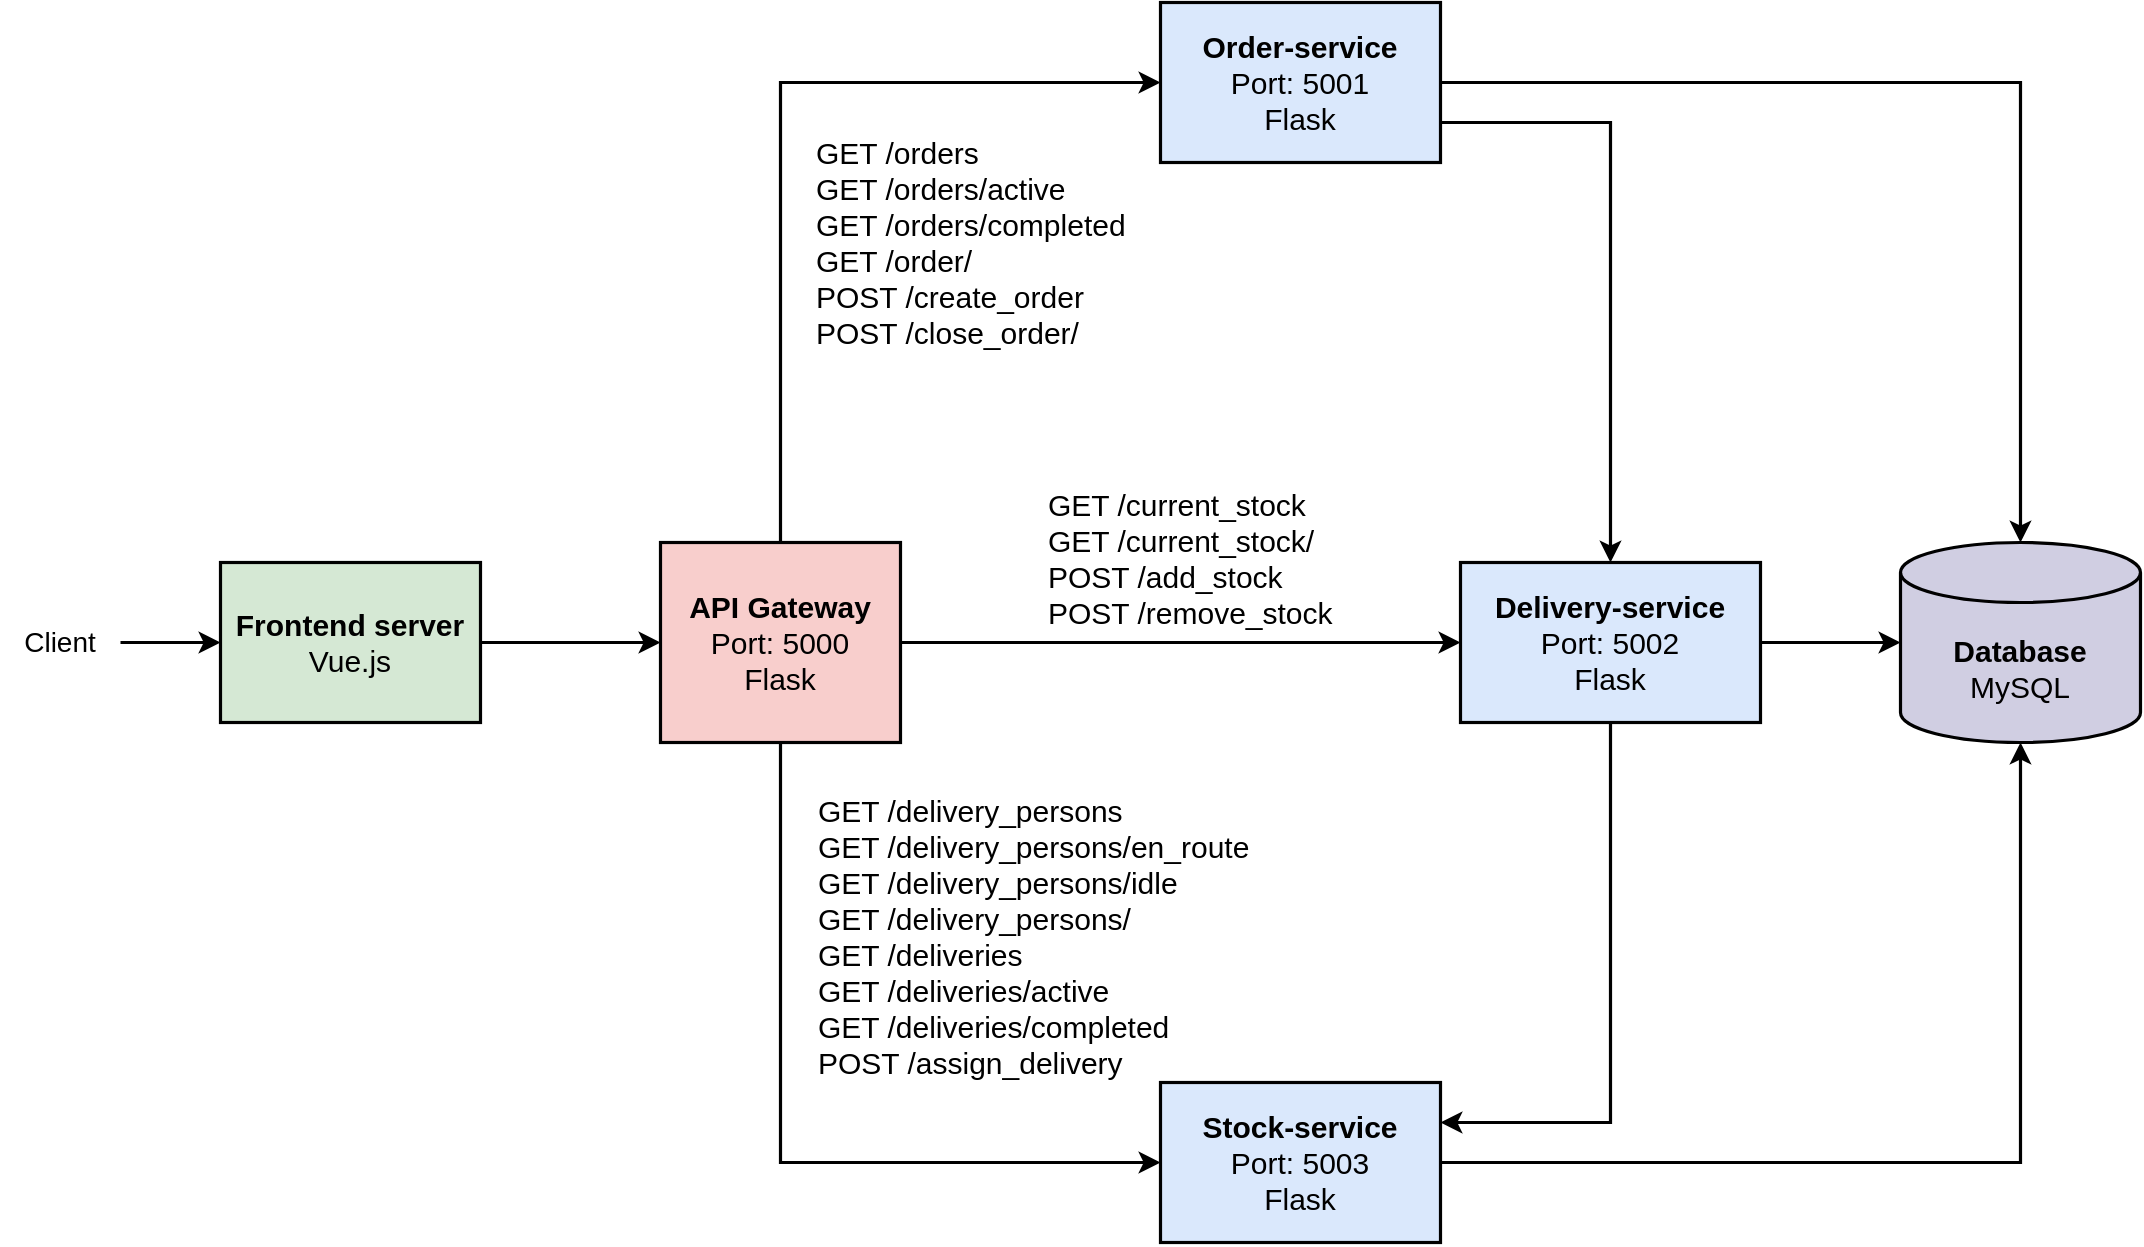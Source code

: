 <mxfile version="26.0.6">
  <diagram name="Page-1" id="WKWc72kT9ms7Dnqw43nY">
    <mxGraphModel dx="2199" dy="1928" grid="1" gridSize="10" guides="1" tooltips="1" connect="1" arrows="1" fold="1" page="1" pageScale="1" pageWidth="827" pageHeight="1169" math="0" shadow="0">
      <root>
        <mxCell id="0" />
        <mxCell id="1" parent="0" />
        <mxCell id="3ZN4kEDKgWEgKxyQS_zH-4" value="&lt;font style=&quot;font-size: 15px;&quot;&gt;&lt;b&gt;Database&lt;/b&gt;&lt;/font&gt;&lt;div&gt;&lt;font style=&quot;font-size: 15px;&quot;&gt;MySQL&lt;/font&gt;&lt;/div&gt;" style="shape=cylinder3;whiteSpace=wrap;html=1;boundedLbl=1;backgroundOutline=1;size=15;strokeWidth=1.6;fillColor=#d0cee2;strokeColor=#000000;" vertex="1" parent="1">
          <mxGeometry x="740" y="220" width="120" height="100" as="geometry" />
        </mxCell>
        <mxCell id="3ZN4kEDKgWEgKxyQS_zH-14" style="edgeStyle=orthogonalEdgeStyle;rounded=0;orthogonalLoop=1;jettySize=auto;html=1;exitX=1;exitY=0.5;exitDx=0;exitDy=0;entryX=0;entryY=0.5;entryDx=0;entryDy=0;strokeWidth=1.6;" edge="1" parent="1" source="3ZN4kEDKgWEgKxyQS_zH-5" target="3ZN4kEDKgWEgKxyQS_zH-6">
          <mxGeometry relative="1" as="geometry" />
        </mxCell>
        <mxCell id="3ZN4kEDKgWEgKxyQS_zH-15" style="edgeStyle=orthogonalEdgeStyle;rounded=0;orthogonalLoop=1;jettySize=auto;html=1;exitX=0.5;exitY=0;exitDx=0;exitDy=0;entryX=0;entryY=0.5;entryDx=0;entryDy=0;strokeWidth=1.6;" edge="1" parent="1" source="3ZN4kEDKgWEgKxyQS_zH-5" target="3ZN4kEDKgWEgKxyQS_zH-8">
          <mxGeometry relative="1" as="geometry" />
        </mxCell>
        <mxCell id="3ZN4kEDKgWEgKxyQS_zH-16" style="edgeStyle=orthogonalEdgeStyle;rounded=0;orthogonalLoop=1;jettySize=auto;html=1;exitX=0.5;exitY=1;exitDx=0;exitDy=0;entryX=0;entryY=0.5;entryDx=0;entryDy=0;strokeWidth=1.6;" edge="1" parent="1" source="3ZN4kEDKgWEgKxyQS_zH-5" target="3ZN4kEDKgWEgKxyQS_zH-7">
          <mxGeometry relative="1" as="geometry" />
        </mxCell>
        <mxCell id="3ZN4kEDKgWEgKxyQS_zH-5" value="&lt;font style=&quot;font-size: 15px;&quot;&gt;&lt;b&gt;API Gateway&lt;/b&gt;&lt;/font&gt;&lt;div&gt;&lt;font style=&quot;font-size: 15px;&quot;&gt;Port: 5000&lt;/font&gt;&lt;/div&gt;&lt;div&gt;&lt;font style=&quot;font-size: 15px;&quot;&gt;Flask&lt;/font&gt;&lt;/div&gt;" style="rounded=0;whiteSpace=wrap;html=1;strokeWidth=1.6;fillColor=#f8cecc;strokeColor=#000000;" vertex="1" parent="1">
          <mxGeometry x="120" y="220" width="120" height="100" as="geometry" />
        </mxCell>
        <mxCell id="3ZN4kEDKgWEgKxyQS_zH-19" style="edgeStyle=orthogonalEdgeStyle;rounded=0;orthogonalLoop=1;jettySize=auto;html=1;exitX=1;exitY=0.5;exitDx=0;exitDy=0;strokeWidth=1.6;" edge="1" parent="1" source="3ZN4kEDKgWEgKxyQS_zH-6" target="3ZN4kEDKgWEgKxyQS_zH-4">
          <mxGeometry relative="1" as="geometry" />
        </mxCell>
        <mxCell id="3ZN4kEDKgWEgKxyQS_zH-21" style="edgeStyle=orthogonalEdgeStyle;rounded=0;orthogonalLoop=1;jettySize=auto;html=1;exitX=0.5;exitY=1;exitDx=0;exitDy=0;entryX=1;entryY=0.25;entryDx=0;entryDy=0;strokeWidth=1.6;" edge="1" parent="1" source="3ZN4kEDKgWEgKxyQS_zH-6" target="3ZN4kEDKgWEgKxyQS_zH-7">
          <mxGeometry relative="1" as="geometry" />
        </mxCell>
        <mxCell id="3ZN4kEDKgWEgKxyQS_zH-6" value="&lt;font style=&quot;font-size: 15px;&quot;&gt;&lt;b&gt;Delivery-service&lt;/b&gt;&lt;/font&gt;&lt;div&gt;&lt;font style=&quot;font-size: 15px;&quot;&gt;Port: 5002&lt;/font&gt;&lt;/div&gt;&lt;div&gt;&lt;font style=&quot;font-size: 15px;&quot;&gt;Flask&lt;/font&gt;&lt;/div&gt;" style="rounded=0;whiteSpace=wrap;html=1;strokeWidth=1.6;fillColor=#dae8fc;strokeColor=#000000;" vertex="1" parent="1">
          <mxGeometry x="520" y="230" width="150" height="80" as="geometry" />
        </mxCell>
        <mxCell id="3ZN4kEDKgWEgKxyQS_zH-7" value="&lt;font style=&quot;font-size: 15px;&quot;&gt;&lt;b&gt;Stock-service&lt;/b&gt;&lt;/font&gt;&lt;div&gt;&lt;font style=&quot;font-size: 15px;&quot;&gt;Port: 5003&lt;/font&gt;&lt;/div&gt;&lt;div&gt;&lt;font style=&quot;font-size: 15px;&quot;&gt;Flask&lt;/font&gt;&lt;/div&gt;" style="rounded=0;whiteSpace=wrap;html=1;strokeWidth=1.6;fillColor=#dae8fc;strokeColor=#000000;" vertex="1" parent="1">
          <mxGeometry x="370" y="490" width="140" height="80" as="geometry" />
        </mxCell>
        <mxCell id="3ZN4kEDKgWEgKxyQS_zH-17" style="edgeStyle=orthogonalEdgeStyle;rounded=0;orthogonalLoop=1;jettySize=auto;html=1;exitX=1;exitY=0.5;exitDx=0;exitDy=0;strokeWidth=1.6;" edge="1" parent="1" source="3ZN4kEDKgWEgKxyQS_zH-8" target="3ZN4kEDKgWEgKxyQS_zH-4">
          <mxGeometry relative="1" as="geometry" />
        </mxCell>
        <mxCell id="3ZN4kEDKgWEgKxyQS_zH-20" style="edgeStyle=orthogonalEdgeStyle;rounded=0;orthogonalLoop=1;jettySize=auto;html=1;exitX=1;exitY=0.75;exitDx=0;exitDy=0;entryX=0.5;entryY=0;entryDx=0;entryDy=0;strokeWidth=1.6;" edge="1" parent="1" source="3ZN4kEDKgWEgKxyQS_zH-8" target="3ZN4kEDKgWEgKxyQS_zH-6">
          <mxGeometry relative="1" as="geometry" />
        </mxCell>
        <mxCell id="3ZN4kEDKgWEgKxyQS_zH-8" value="&lt;font style=&quot;font-size: 15px;&quot;&gt;&lt;b&gt;Order-service&lt;/b&gt;&lt;/font&gt;&lt;div&gt;&lt;font style=&quot;font-size: 15px;&quot;&gt;Port: 5001&lt;/font&gt;&lt;/div&gt;&lt;div&gt;&lt;font style=&quot;font-size: 15px;&quot;&gt;Flask&lt;/font&gt;&lt;/div&gt;" style="rounded=0;whiteSpace=wrap;html=1;strokeWidth=1.6;fillColor=#dae8fc;strokeColor=#000000;" vertex="1" parent="1">
          <mxGeometry x="370" y="-50" width="140" height="80" as="geometry" />
        </mxCell>
        <mxCell id="3ZN4kEDKgWEgKxyQS_zH-12" style="edgeStyle=orthogonalEdgeStyle;rounded=0;orthogonalLoop=1;jettySize=auto;html=1;exitX=1;exitY=0.5;exitDx=0;exitDy=0;entryX=0;entryY=0.5;entryDx=0;entryDy=0;strokeWidth=1.6;" edge="1" parent="1" source="3ZN4kEDKgWEgKxyQS_zH-11" target="3ZN4kEDKgWEgKxyQS_zH-5">
          <mxGeometry relative="1" as="geometry" />
        </mxCell>
        <mxCell id="3ZN4kEDKgWEgKxyQS_zH-11" value="&lt;font style=&quot;font-size: 15px;&quot;&gt;&lt;b&gt;Frontend server&lt;/b&gt;&lt;/font&gt;&lt;div&gt;&lt;font style=&quot;font-size: 15px;&quot;&gt;Vue.js&lt;/font&gt;&lt;/div&gt;" style="rounded=0;whiteSpace=wrap;html=1;strokeWidth=1.6;fillColor=#d5e8d4;strokeColor=#000000;" vertex="1" parent="1">
          <mxGeometry x="-100" y="230" width="130" height="80" as="geometry" />
        </mxCell>
        <mxCell id="3ZN4kEDKgWEgKxyQS_zH-13" value="" style="endArrow=classic;html=1;rounded=0;entryX=0;entryY=0.5;entryDx=0;entryDy=0;strokeWidth=1.6;exitX=1;exitY=0.5;exitDx=0;exitDy=0;" edge="1" parent="1" source="3ZN4kEDKgWEgKxyQS_zH-28" target="3ZN4kEDKgWEgKxyQS_zH-11">
          <mxGeometry width="50" height="50" relative="1" as="geometry">
            <mxPoint x="-120" y="270" as="sourcePoint" />
            <mxPoint x="-110" y="225" as="targetPoint" />
          </mxGeometry>
        </mxCell>
        <mxCell id="3ZN4kEDKgWEgKxyQS_zH-18" style="edgeStyle=orthogonalEdgeStyle;rounded=0;orthogonalLoop=1;jettySize=auto;html=1;exitX=1;exitY=0.5;exitDx=0;exitDy=0;entryX=0.5;entryY=1;entryDx=0;entryDy=0;entryPerimeter=0;strokeWidth=1.6;" edge="1" parent="1" source="3ZN4kEDKgWEgKxyQS_zH-7" target="3ZN4kEDKgWEgKxyQS_zH-4">
          <mxGeometry relative="1" as="geometry" />
        </mxCell>
        <mxCell id="3ZN4kEDKgWEgKxyQS_zH-28" value="&lt;font style=&quot;font-size: 14px;&quot;&gt;Client&lt;/font&gt;" style="text;html=1;align=center;verticalAlign=middle;whiteSpace=wrap;rounded=0;" vertex="1" parent="1">
          <mxGeometry x="-210" y="255" width="60" height="30" as="geometry" />
        </mxCell>
        <mxCell id="3ZN4kEDKgWEgKxyQS_zH-30" value="&lt;font style=&quot;font-size: 15px;&quot;&gt;GET /orders&lt;br&gt;GET /orders/active&lt;br&gt;GET /orders/completed&lt;br&gt;GET /order/&lt;br&gt;POST /create_order&lt;br&gt;POST /close_order/&lt;/font&gt;" style="text;whiteSpace=wrap;html=1;" vertex="1" parent="1">
          <mxGeometry x="196" y="10" width="160" height="110" as="geometry" />
        </mxCell>
        <mxCell id="3ZN4kEDKgWEgKxyQS_zH-31" value="&lt;font style=&quot;font-size: 15px;&quot;&gt;GET /delivery_persons&lt;br&gt;GET /delivery_persons/en_route&lt;br&gt;GET /delivery_persons/idle&lt;br&gt;GET /delivery_persons/&lt;br&gt;GET /deliveries&lt;br&gt;GET /deliveries/active&lt;br&gt;GET /deliveries/completed&lt;br&gt;POST /assign_delivery&lt;/font&gt;" style="text;whiteSpace=wrap;html=1;" vertex="1" parent="1">
          <mxGeometry x="197" y="339" width="230" height="140" as="geometry" />
        </mxCell>
        <mxCell id="3ZN4kEDKgWEgKxyQS_zH-32" value="&lt;font style=&quot;font-size: 15px;&quot;&gt;GET /current_stock&lt;br&gt;GET /current_stock/&lt;br&gt;POST /add_stock&lt;br&gt;POST /remove_stock&lt;/font&gt;" style="text;whiteSpace=wrap;html=1;" vertex="1" parent="1">
          <mxGeometry x="312" y="186" width="150" height="80" as="geometry" />
        </mxCell>
      </root>
    </mxGraphModel>
  </diagram>
</mxfile>
